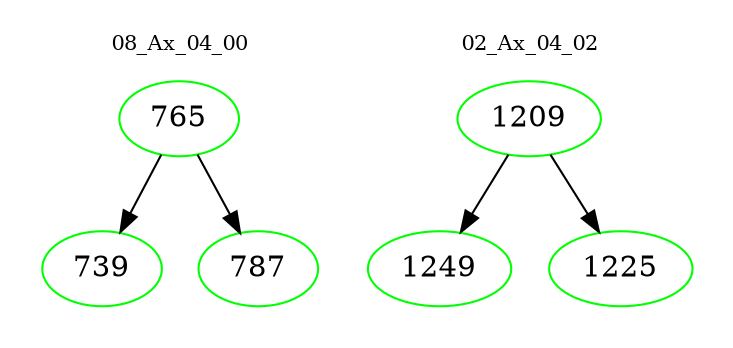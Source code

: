 digraph{
subgraph cluster_0 {
color = white
label = "08_Ax_04_00";
fontsize=10;
T0_765 [label="765", color="green"]
T0_765 -> T0_739 [color="black"]
T0_739 [label="739", color="green"]
T0_765 -> T0_787 [color="black"]
T0_787 [label="787", color="green"]
}
subgraph cluster_1 {
color = white
label = "02_Ax_04_02";
fontsize=10;
T1_1209 [label="1209", color="green"]
T1_1209 -> T1_1249 [color="black"]
T1_1249 [label="1249", color="green"]
T1_1209 -> T1_1225 [color="black"]
T1_1225 [label="1225", color="green"]
}
}
